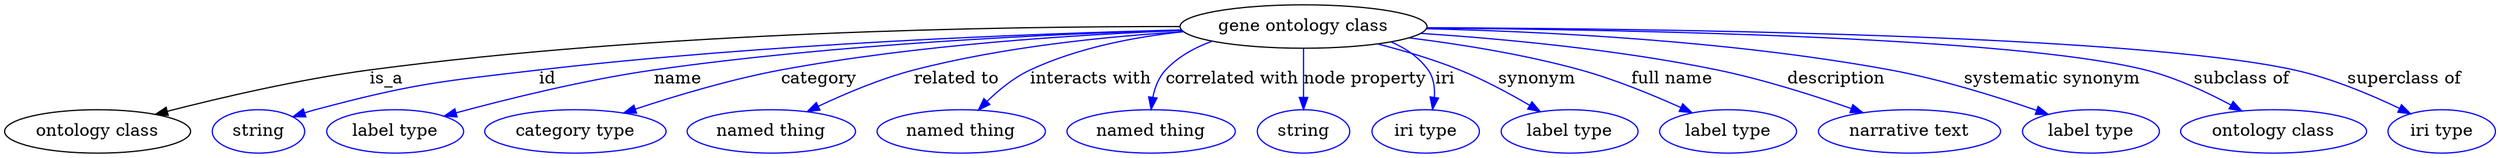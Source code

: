 digraph {
	graph [bb="0,0,1693.1,123"];
	node [label="\N"];
	"gene ontology class"	 [height=0.5,
		label="gene ontology class",
		pos="879.74,105",
		width=2.2387];
	"ontology class"	 [height=0.5,
		pos="61.745,18",
		width=1.7151];
	"gene ontology class" -> "ontology class"	 [label=is_a,
		lp="262.74,61.5",
		pos="e,102.73,31.619 799.9,102.46 655.18,97.526 354.98,85.633 251.74,69 203.77,61.27 150.43,46.378 112.51,34.673"];
	id	 [color=blue,
		height=0.5,
		label=string,
		pos="171.74,18",
		width=0.84854];
	"gene ontology class" -> id	 [color=blue,
		label=id,
		lp="376.24,61.5",
		pos="e,195.52,29.72 799.61,102.65 699.05,98.943 521.46,89.874 370.74,69 299.25,59.099 280.39,58.274 211.74,36 209.48,35.266 207.18,34.444 \
204.87,33.565",
		style=solid];
	name	 [color=blue,
		height=0.5,
		label="label type",
		pos="265.74,18",
		width=1.2638];
	"gene ontology class" -> name	 [color=blue,
		label=name,
		lp="471.24,61.5",
		pos="e,300.24,29.736 799.97,101.92 714.41,97.754 574.76,88.479 455.74,69 394.79,59.024 380.14,52.952 320.74,36 317.2,34.989 313.55,33.899 \
309.88,32.772",
		style=solid];
	category	 [color=blue,
		height=0.5,
		label="category type",
		pos="387.74,18",
		width=1.6249];
	"gene ontology class" -> category	 [color=blue,
		label=category,
		lp="565.24,61.5",
		pos="e,423.54,32.281 800.79,101.37 731.8,97.065 629.27,87.927 541.74,69 504.36,60.916 463.3,47.057 432.99,35.825",
		style=solid];
	"related to"	 [color=blue,
		height=0.5,
		label="named thing",
		pos="519.74,18",
		width=1.5346];
	"gene ontology class" -> "related to"	 [color=blue,
		label="related to",
		lp="655.74,61.5",
		pos="e,547.8,33.79 802.47,99.712 752.42,94.87 686.28,85.785 629.74,69 604.55,61.519 577.76,49.202 556.92,38.546",
		style=solid];
	"interacts with"	 [color=blue,
		height=0.5,
		label="named thing",
		pos="647.74,18",
		width=1.5346];
	"gene ontology class" -> "interacts with"	 [color=blue,
		label="interacts with",
		lp="743.74,61.5",
		pos="e,663.6,35.735 805.5,97.955 773.85,92.858 737.27,84.087 706.74,69 693.59,62.499 681,52.362 670.85,42.833",
		style=solid];
	"correlated with"	 [color=blue,
		height=0.5,
		label="named thing",
		pos="775.74,18",
		width=1.5346];
	"gene ontology class" -> "correlated with"	 [color=blue,
		label="correlated with",
		lp="834.74,61.5",
		pos="e,778.44,36.453 827.19,91.088 814.96,85.811 802.86,78.649 793.74,69 787.79,62.691 783.78,54.29 781.1,46.13",
		style=solid];
	"node property"	 [color=blue,
		height=0.5,
		label=string,
		pos="879.74,18",
		width=0.84854];
	"gene ontology class" -> "node property"	 [color=blue,
		label="node property",
		lp="917.74,61.5",
		pos="e,879.74,36.003 879.74,86.974 879.74,75.192 879.74,59.561 879.74,46.158",
		style=solid];
	iri	 [color=blue,
		height=0.5,
		label="iri type",
		pos="964.74,18",
		width=1.011];
	"gene ontology class" -> iri	 [color=blue,
		label=iri,
		lp="970.24,61.5",
		pos="e,965.93,36.134 929.23,90.534 939.73,85.315 949.74,78.319 956.74,69 961.61,62.524 964.04,54.263 965.14,46.285",
		style=solid];
	synonym	 [color=blue,
		height=0.5,
		label="label type",
		pos="1064.7,18",
		width=1.2638];
	"gene ontology class" -> synonym	 [color=blue,
		label=synonym,
		lp="1033.2,61.5",
		pos="e,1041.9,33.604 927.06,90.359 944.27,84.456 963.68,77.117 980.74,69 998.77,60.423 1017.9,49.029 1033.3,39.187",
		style=solid];
	"full name"	 [color=blue,
		height=0.5,
		label="label type",
		pos="1173.7,18",
		width=1.2638];
	"gene ontology class" -> "full name"	 [color=blue,
		label="full name",
		lp="1127.2,61.5",
		pos="e,1146.6,32.652 948.51,95.428 983.25,89.601 1025.8,80.945 1062.7,69 1088.6,60.652 1116.3,47.895 1137.6,37.229",
		style=solid];
	description	 [color=blue,
		height=0.5,
		label="narrative text",
		pos="1294.7,18",
		width=1.6068];
	"gene ontology class" -> description	 [color=blue,
		label=description,
		lp="1235.2,61.5",
		pos="e,1261.4,32.872 957.02,99.738 1013.3,94.762 1091,85.512 1157.7,69 1190.1,60.992 1225.3,47.773 1252,36.8",
		style=solid];
	"systematic synonym"	 [color=blue,
		height=0.5,
		label="label type",
		pos="1415.7,18",
		width=1.2638];
	"gene ontology class" -> "systematic synonym"	 [color=blue,
		label="systematic synonym",
		lp="1379.7,61.5",
		pos="e,1384.8,31.308 957.61,100.07 1053.9,93.577 1212.2,81.512 1269.7,69 1306.4,61.032 1346.5,46.572 1375.4,35.078",
		style=solid];
	"subclass of"	 [color=blue,
		height=0.5,
		label="ontology class",
		pos="1540.7,18",
		width=1.7151];
	"gene ontology class" -> "subclass of"	 [color=blue,
		label="subclass of",
		lp="1508.2,61.5",
		pos="e,1515.3,34.475 960.17,103.79 1092.9,101.13 1351.7,92.968 1439.7,69 1463.2,62.612 1487.6,50.483 1506.5,39.655",
		style=solid];
	"superclass of"	 [color=blue,
		height=0.5,
		label="iri type",
		pos="1656.7,18",
		width=1.011];
	"gene ontology class" -> "superclass of"	 [color=blue,
		label="superclass of",
		lp="1620.2,61.5",
		pos="e,1632.8,31.86 960.5,104.29 1112.3,102.35 1434.6,95.184 1542.7,69 1571.3,62.083 1601.6,48.181 1623.8,36.636",
		style=solid];
}
